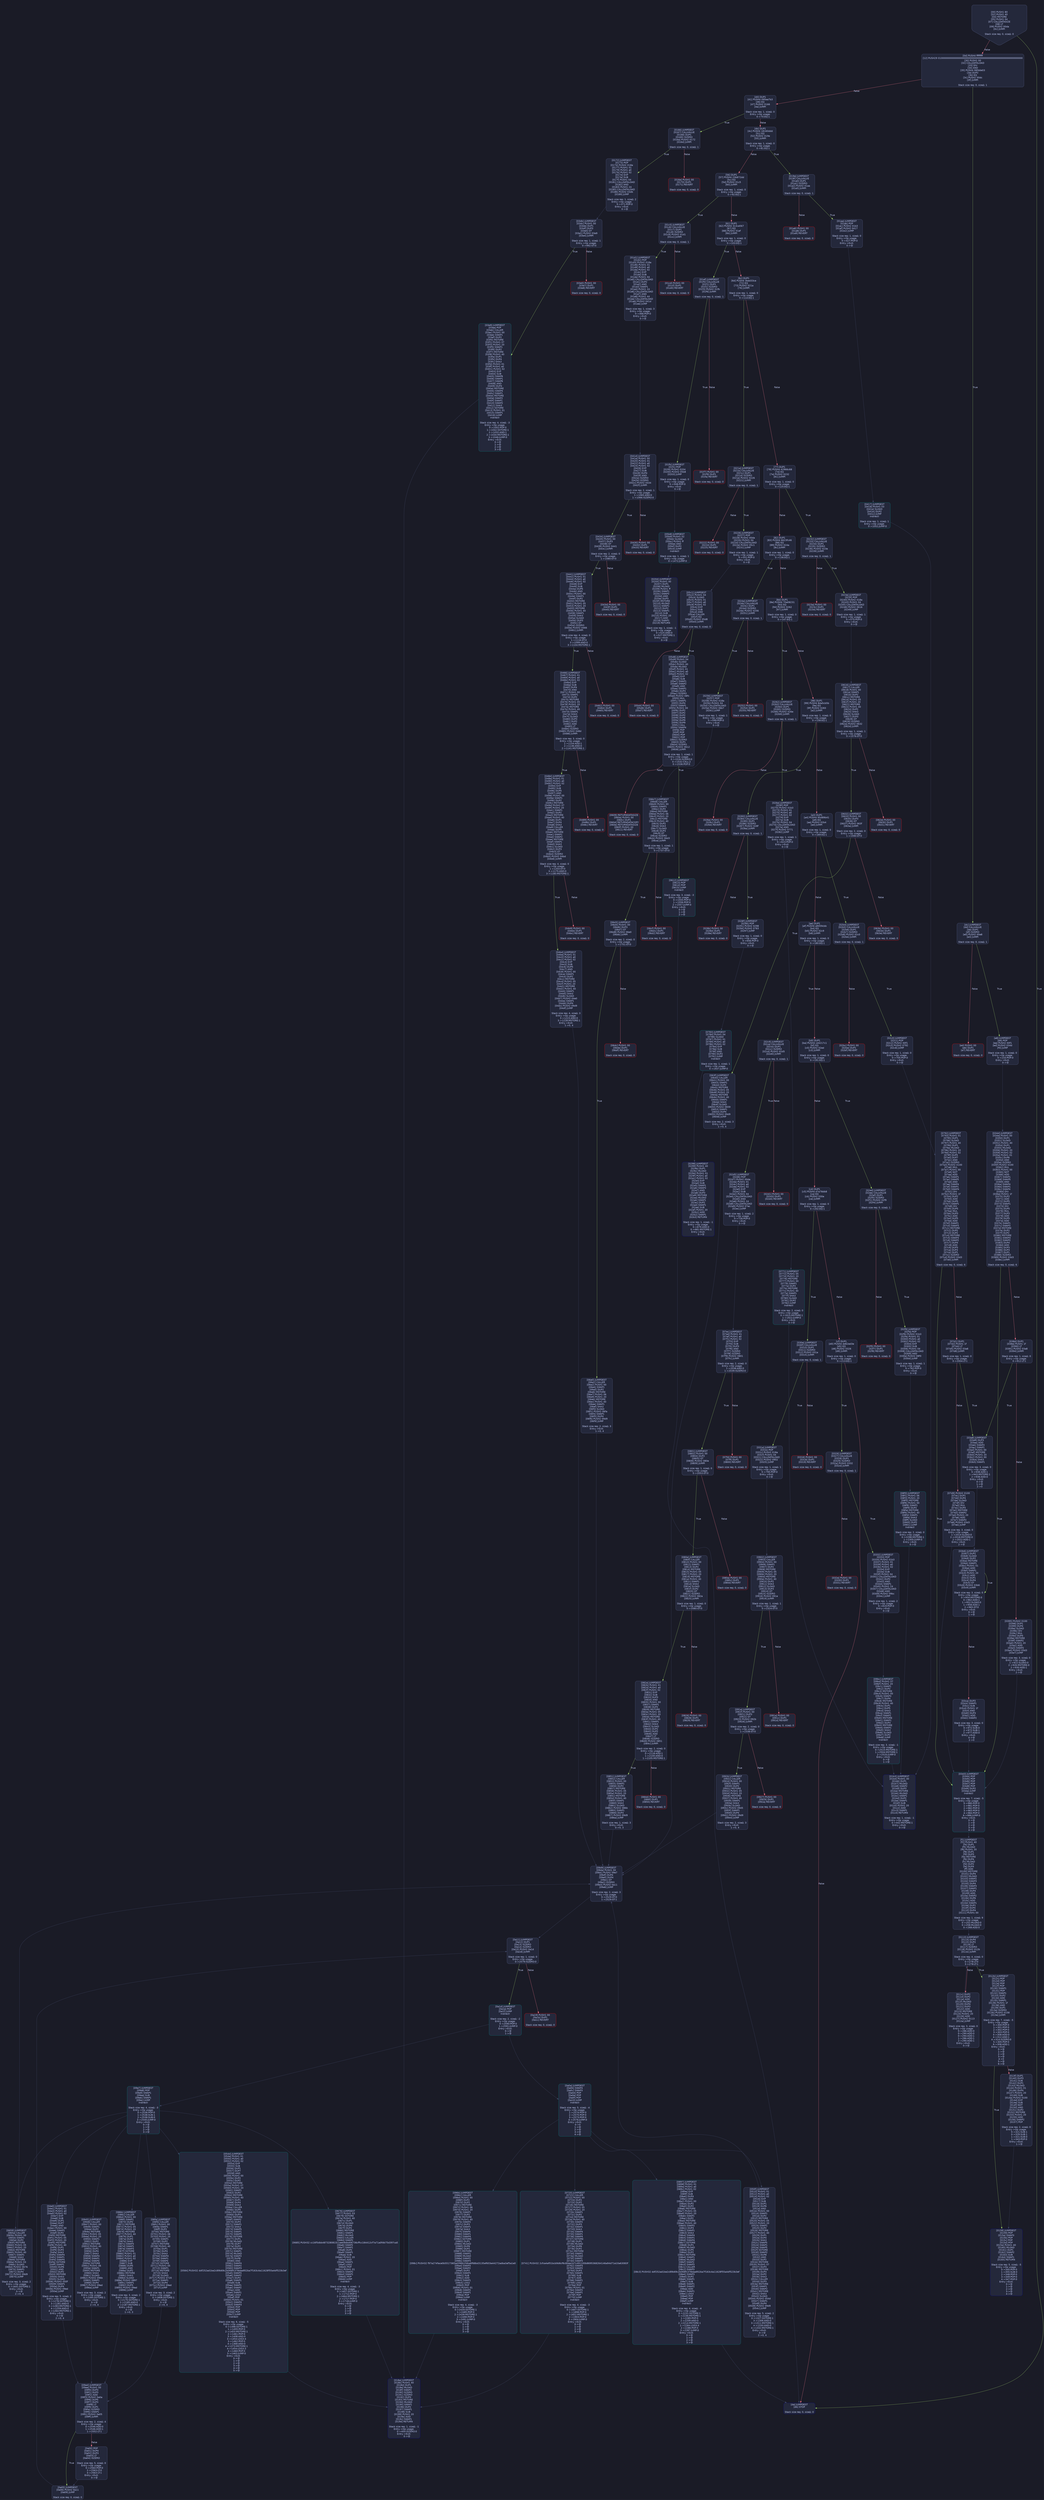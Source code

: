 digraph G {
    node [shape=box, style="filled, rounded", color="#565f89", fontcolor="#c0caf5", fontname="Helvetica", fillcolor="#24283b"];
    edge [color="#414868", fontcolor="#c0caf5", fontname="Helvetica"];
    bgcolor="#1a1b26";
    0 [ label = "[00] PUSH1 80
[02] PUSH1 40
[04] MSTORE
[05] PUSH1 04
[07] CALLDATASIZE
[08] LT
[09] PUSH2 00da
[0c] JUMPI

Stack size req: 0, sizeΔ: 0
" shape = invhouse]
    1 [ label = "[0d] PUSH4 ffffffff
[12] PUSH29 0100000000000000000000000000000000000000000000000000000000
[30] PUSH1 00
[32] CALLDATALOAD
[33] DIV
[34] AND
[35] PUSH4 06fdde03
[3a] DUP2
[3b] EQ
[3c] PUSH2 00dc
[3f] JUMPI

Stack size req: 0, sizeΔ: 1
"]
    2 [ label = "[40] DUP1
[41] PUSH4 095ea7b3
[46] EQ
[47] PUSH2 0166
[4a] JUMPI

Stack size req: 1, sizeΔ: 0
Entry->Op usage:
	0->70:EQ:1
"]
    3 [ label = "[4b] DUP1
[4c] PUSH4 18160ddd
[51] EQ
[52] PUSH2 019e
[55] JUMPI

Stack size req: 1, sizeΔ: 0
Entry->Op usage:
	0->81:EQ:1
"]
    4 [ label = "[56] DUP1
[57] PUSH4 23b872dd
[5c] EQ
[5d] PUSH2 01c5
[60] JUMPI

Stack size req: 1, sizeΔ: 0
Entry->Op usage:
	0->92:EQ:1
"]
    5 [ label = "[61] DUP1
[62] PUSH4 313ce567
[67] EQ
[68] PUSH2 01ef
[6b] JUMPI

Stack size req: 1, sizeΔ: 0
Entry->Op usage:
	0->103:EQ:1
"]
    6 [ label = "[6c] DUP1
[6d] PUSH4 3bed33ce
[72] EQ
[73] PUSH2 021a
[76] JUMPI

Stack size req: 1, sizeΔ: 0
Entry->Op usage:
	0->114:EQ:1
"]
    7 [ label = "[77] DUP1
[78] PUSH4 42966c68
[7d] EQ
[7e] PUSH2 0232
[81] JUMPI

Stack size req: 1, sizeΔ: 0
Entry->Op usage:
	0->125:EQ:1
"]
    8 [ label = "[82] DUP1
[83] PUSH4 6623fc46
[88] EQ
[89] PUSH2 024a
[8c] JUMPI

Stack size req: 1, sizeΔ: 0
Entry->Op usage:
	0->136:EQ:1
"]
    9 [ label = "[8d] DUP1
[8e] PUSH4 70a08231
[93] EQ
[94] PUSH2 0262
[97] JUMPI

Stack size req: 1, sizeΔ: 0
Entry->Op usage:
	0->147:EQ:1
"]
    10 [ label = "[98] DUP1
[99] PUSH4 8da5cb5b
[9e] EQ
[9f] PUSH2 0283
[a2] JUMPI

Stack size req: 1, sizeΔ: 0
Entry->Op usage:
	0->158:EQ:1
"]
    11 [ label = "[a3] DUP1
[a4] PUSH4 95d89b41
[a9] EQ
[aa] PUSH2 02b4
[ad] JUMPI

Stack size req: 1, sizeΔ: 0
Entry->Op usage:
	0->169:EQ:1
"]
    12 [ label = "[ae] DUP1
[af] PUSH4 a9059cbb
[b4] EQ
[b5] PUSH2 02c9
[b8] JUMPI

Stack size req: 1, sizeΔ: 0
Entry->Op usage:
	0->180:EQ:1
"]
    13 [ label = "[b9] DUP1
[ba] PUSH4 cd4217c1
[bf] EQ
[c0] PUSH2 02ed
[c3] JUMPI

Stack size req: 1, sizeΔ: 0
Entry->Op usage:
	0->191:EQ:1
"]
    14 [ label = "[c4] DUP1
[c5] PUSH4 d7a78db8
[ca] EQ
[cb] PUSH2 030e
[ce] JUMPI

Stack size req: 1, sizeΔ: 0
Entry->Op usage:
	0->202:EQ:1
"]
    15 [ label = "[cf] DUP1
[d0] PUSH4 dd62ed3e
[d5] EQ
[d6] PUSH2 0326
[d9] JUMPI

Stack size req: 1, sizeΔ: 0
Entry->Op usage:
	0->213:EQ:1
"]
    16 [ label = "[da] JUMPDEST
[db] STOP

Stack size req: 0, sizeΔ: 0
" color = "darkblue"]
    17 [ label = "[dc] JUMPDEST
[dd] CALLVALUE
[de] DUP1
[df] ISZERO
[e0] PUSH2 00e8
[e3] JUMPI

Stack size req: 0, sizeΔ: 1
"]
    18 [ label = "[e4] PUSH1 00
[e6] DUP1
[e7] REVERT

Stack size req: 0, sizeΔ: 0
" color = "red"]
    19 [ label = "[e8] JUMPDEST
[e9] POP
[ea] PUSH2 00f1
[ed] PUSH2 034d
[f0] JUMP

Stack size req: 1, sizeΔ: 0
Entry->Op usage:
	0->233:POP:0
Entry->Exit:
	0->😵
"]
    20 [ label = "[f1] JUMPDEST
[f2] PUSH1 40
[f4] DUP1
[f5] MLOAD
[f6] PUSH1 20
[f8] DUP1
[f9] DUP3
[fa] MSTORE
[fb] DUP4
[fc] MLOAD
[fd] DUP2
[fe] DUP4
[ff] ADD
[0100] MSTORE
[0101] DUP4
[0102] MLOAD
[0103] SWAP2
[0104] SWAP3
[0105] DUP4
[0106] SWAP3
[0107] SWAP1
[0108] DUP4
[0109] ADD
[010a] SWAP2
[010b] DUP6
[010c] ADD
[010d] SWAP1
[010e] DUP1
[010f] DUP4
[0110] DUP4
[0111] PUSH1 00

Stack size req: 1, sizeΔ: 9
Entry->Op usage:
	0->252:MLOAD:0
	0->258:MLOAD:0
	0->268:ADD:0
"]
    21 [ label = "[0113] JUMPDEST
[0114] DUP4
[0115] DUP2
[0116] LT
[0117] ISZERO
[0118] PUSH2 012b
[011b] JUMPI

Stack size req: 4, sizeΔ: 0
Entry->Op usage:
	0->278:LT:0
	3->278:LT:1
"]
    22 [ label = "[011c] DUP2
[011d] DUP2
[011e] ADD
[011f] MLOAD
[0120] DUP4
[0121] DUP3
[0122] ADD
[0123] MSTORE
[0124] PUSH1 20
[0126] ADD
[0127] PUSH2 0113
[012a] JUMP

Stack size req: 3, sizeΔ: 0
Entry->Op usage:
	0->286:ADD:0
	0->290:ADD:0
	0->294:ADD:1
	1->286:ADD:1
	2->290:ADD:1
Entry->Exit:
	0->😵
"]
    23 [ label = "[012b] JUMPDEST
[012c] POP
[012d] POP
[012e] POP
[012f] POP
[0130] SWAP1
[0131] POP
[0132] SWAP1
[0133] DUP2
[0134] ADD
[0135] SWAP1
[0136] PUSH1 1f
[0138] AND
[0139] DUP1
[013a] ISZERO
[013b] PUSH2 0158
[013e] JUMPI

Stack size req: 7, sizeΔ: -5
Entry->Op usage:
	0->300:POP:0
	1->301:POP:0
	2->302:POP:0
	3->303:POP:0
	4->308:ADD:0
	4->312:AND:1
	4->314:ISZERO:0
	5->305:POP:0
	6->308:ADD:1
Entry->Exit:
	0->😵
	1->😵
	2->😵
	3->😵
	4->0
	5->😵
	6->😵
"]
    24 [ label = "[013f] DUP1
[0140] DUP3
[0141] SUB
[0142] DUP1
[0143] MLOAD
[0144] PUSH1 01
[0146] DUP4
[0147] PUSH1 20
[0149] SUB
[014a] PUSH2 0100
[014d] EXP
[014e] SUB
[014f] NOT
[0150] AND
[0151] DUP2
[0152] MSTORE
[0153] PUSH1 20
[0155] ADD
[0156] SWAP2
[0157] POP

Stack size req: 2, sizeΔ: 0
Entry->Op usage:
	0->321:SUB:1
	0->329:SUB:1
	1->321:SUB:0
	1->343:POP:0
Entry->Exit:
	1->😵
"]
    25 [ label = "[0158] JUMPDEST
[0159] POP
[015a] SWAP3
[015b] POP
[015c] POP
[015d] POP
[015e] PUSH1 40
[0160] MLOAD
[0161] DUP1
[0162] SWAP2
[0163] SUB
[0164] SWAP1
[0165] RETURN

Stack size req: 5, sizeΔ: -5
Entry->Op usage:
	0->345:POP:0
	1->355:SUB:0
	2->348:POP:0
	3->349:POP:0
	4->347:POP:0
Entry->Exit:
	0->😵
	1->😵
	2->😵
	3->😵
	4->😵
" color = "darkblue"]
    26 [ label = "[0166] JUMPDEST
[0167] CALLVALUE
[0168] DUP1
[0169] ISZERO
[016a] PUSH2 0172
[016d] JUMPI

Stack size req: 0, sizeΔ: 1
"]
    27 [ label = "[016e] PUSH1 00
[0170] DUP1
[0171] REVERT

Stack size req: 0, sizeΔ: 0
" color = "red"]
    28 [ label = "[0172] JUMPDEST
[0173] POP
[0174] PUSH2 018a
[0177] PUSH1 01
[0179] PUSH1 a0
[017b] PUSH1 02
[017d] EXP
[017e] SUB
[017f] PUSH1 04
[0181] CALLDATALOAD
[0182] AND
[0183] PUSH1 24
[0185] CALLDATALOAD
[0186] PUSH2 03db
[0189] JUMP

Stack size req: 1, sizeΔ: 2
Entry->Op usage:
	0->371:POP:0
Entry->Exit:
	0->😵
"]
    29 [ label = "[018a] JUMPDEST
[018b] PUSH1 40
[018d] DUP1
[018e] MLOAD
[018f] SWAP2
[0190] ISZERO
[0191] ISZERO
[0192] DUP3
[0193] MSTORE
[0194] MLOAD
[0195] SWAP1
[0196] DUP2
[0197] SWAP1
[0198] SUB
[0199] PUSH1 20
[019b] ADD
[019c] SWAP1
[019d] RETURN

Stack size req: 1, sizeΔ: -1
Entry->Op usage:
	0->400:ISZERO:0
Entry->Exit:
	0->😵
" color = "darkblue"]
    30 [ label = "[019e] JUMPDEST
[019f] CALLVALUE
[01a0] DUP1
[01a1] ISZERO
[01a2] PUSH2 01aa
[01a5] JUMPI

Stack size req: 0, sizeΔ: 1
"]
    31 [ label = "[01a6] PUSH1 00
[01a8] DUP1
[01a9] REVERT

Stack size req: 0, sizeΔ: 0
" color = "red"]
    32 [ label = "[01aa] JUMPDEST
[01ab] POP
[01ac] PUSH2 01b3
[01af] PUSH2 0417
[01b2] JUMP

Stack size req: 1, sizeΔ: 0
Entry->Op usage:
	0->427:POP:0
Entry->Exit:
	0->😵
"]
    33 [ label = "[01b3] JUMPDEST
[01b4] PUSH1 40
[01b6] DUP1
[01b7] MLOAD
[01b8] SWAP2
[01b9] DUP3
[01ba] MSTORE
[01bb] MLOAD
[01bc] SWAP1
[01bd] DUP2
[01be] SWAP1
[01bf] SUB
[01c0] PUSH1 20
[01c2] ADD
[01c3] SWAP1
[01c4] RETURN

Stack size req: 1, sizeΔ: -1
Entry->Op usage:
	0->442:MSTORE:1
Entry->Exit:
	0->😵
" color = "darkblue"]
    34 [ label = "[01c5] JUMPDEST
[01c6] CALLVALUE
[01c7] DUP1
[01c8] ISZERO
[01c9] PUSH2 01d1
[01cc] JUMPI

Stack size req: 0, sizeΔ: 1
"]
    35 [ label = "[01cd] PUSH1 00
[01cf] DUP1
[01d0] REVERT

Stack size req: 0, sizeΔ: 0
" color = "red"]
    36 [ label = "[01d1] JUMPDEST
[01d2] POP
[01d3] PUSH2 018a
[01d6] PUSH1 01
[01d8] PUSH1 a0
[01da] PUSH1 02
[01dc] EXP
[01dd] SUB
[01de] PUSH1 04
[01e0] CALLDATALOAD
[01e1] DUP2
[01e2] AND
[01e3] SWAP1
[01e4] PUSH1 24
[01e6] CALLDATALOAD
[01e7] AND
[01e8] PUSH1 44
[01ea] CALLDATALOAD
[01eb] PUSH2 041d
[01ee] JUMP

Stack size req: 1, sizeΔ: 3
Entry->Op usage:
	0->466:POP:0
Entry->Exit:
	0->😵
"]
    37 [ label = "[01ef] JUMPDEST
[01f0] CALLVALUE
[01f1] DUP1
[01f2] ISZERO
[01f3] PUSH2 01fb
[01f6] JUMPI

Stack size req: 0, sizeΔ: 1
"]
    38 [ label = "[01f7] PUSH1 00
[01f9] DUP1
[01fa] REVERT

Stack size req: 0, sizeΔ: 0
" color = "red"]
    39 [ label = "[01fb] JUMPDEST
[01fc] POP
[01fd] PUSH2 0204
[0200] PUSH2 05b8
[0203] JUMP

Stack size req: 1, sizeΔ: 0
Entry->Op usage:
	0->508:POP:0
Entry->Exit:
	0->😵
"]
    40 [ label = "[0204] JUMPDEST
[0205] PUSH1 40
[0207] DUP1
[0208] MLOAD
[0209] PUSH1 ff
[020b] SWAP1
[020c] SWAP3
[020d] AND
[020e] DUP3
[020f] MSTORE
[0210] MLOAD
[0211] SWAP1
[0212] DUP2
[0213] SWAP1
[0214] SUB
[0215] PUSH1 20
[0217] ADD
[0218] SWAP1
[0219] RETURN

Stack size req: 1, sizeΔ: -1
Entry->Op usage:
	0->525:AND:0
	0->527:MSTORE:1
Entry->Exit:
	0->😵
" color = "darkblue"]
    41 [ label = "[021a] JUMPDEST
[021b] CALLVALUE
[021c] DUP1
[021d] ISZERO
[021e] PUSH2 0226
[0221] JUMPI

Stack size req: 0, sizeΔ: 1
"]
    42 [ label = "[0222] PUSH1 00
[0224] DUP1
[0225] REVERT

Stack size req: 0, sizeΔ: 0
" color = "red"]
    43 [ label = "[0226] JUMPDEST
[0227] POP
[0228] PUSH2 00da
[022b] PUSH1 04
[022d] CALLDATALOAD
[022e] PUSH2 05c1
[0231] JUMP

Stack size req: 1, sizeΔ: 1
Entry->Op usage:
	0->551:POP:0
Entry->Exit:
	0->😵
"]
    44 [ label = "[0232] JUMPDEST
[0233] CALLVALUE
[0234] DUP1
[0235] ISZERO
[0236] PUSH2 023e
[0239] JUMPI

Stack size req: 0, sizeΔ: 1
"]
    45 [ label = "[023a] PUSH1 00
[023c] DUP1
[023d] REVERT

Stack size req: 0, sizeΔ: 0
" color = "red"]
    46 [ label = "[023e] JUMPDEST
[023f] POP
[0240] PUSH2 018a
[0243] PUSH1 04
[0245] CALLDATALOAD
[0246] PUSH2 0616
[0249] JUMP

Stack size req: 1, sizeΔ: 1
Entry->Op usage:
	0->575:POP:0
Entry->Exit:
	0->😵
"]
    47 [ label = "[024a] JUMPDEST
[024b] CALLVALUE
[024c] DUP1
[024d] ISZERO
[024e] PUSH2 0256
[0251] JUMPI

Stack size req: 0, sizeΔ: 1
"]
    48 [ label = "[0252] PUSH1 00
[0254] DUP1
[0255] REVERT

Stack size req: 0, sizeΔ: 0
" color = "red"]
    49 [ label = "[0256] JUMPDEST
[0257] POP
[0258] PUSH2 018a
[025b] PUSH1 04
[025d] CALLDATALOAD
[025e] PUSH2 06b7
[0261] JUMP

Stack size req: 1, sizeΔ: 1
Entry->Op usage:
	0->599:POP:0
Entry->Exit:
	0->😵
"]
    50 [ label = "[0262] JUMPDEST
[0263] CALLVALUE
[0264] DUP1
[0265] ISZERO
[0266] PUSH2 026e
[0269] JUMPI

Stack size req: 0, sizeΔ: 1
"]
    51 [ label = "[026a] PUSH1 00
[026c] DUP1
[026d] REVERT

Stack size req: 0, sizeΔ: 0
" color = "red"]
    52 [ label = "[026e] JUMPDEST
[026f] POP
[0270] PUSH2 01b3
[0273] PUSH1 01
[0275] PUSH1 a0
[0277] PUSH1 02
[0279] EXP
[027a] SUB
[027b] PUSH1 04
[027d] CALLDATALOAD
[027e] AND
[027f] PUSH2 0771
[0282] JUMP

Stack size req: 1, sizeΔ: 1
Entry->Op usage:
	0->623:POP:0
Entry->Exit:
	0->😵
"]
    53 [ label = "[0283] JUMPDEST
[0284] CALLVALUE
[0285] DUP1
[0286] ISZERO
[0287] PUSH2 028f
[028a] JUMPI

Stack size req: 0, sizeΔ: 1
"]
    54 [ label = "[028b] PUSH1 00
[028d] DUP1
[028e] REVERT

Stack size req: 0, sizeΔ: 0
" color = "red"]
    55 [ label = "[028f] JUMPDEST
[0290] POP
[0291] PUSH2 0298
[0294] PUSH2 0783
[0297] JUMP

Stack size req: 1, sizeΔ: 0
Entry->Op usage:
	0->656:POP:0
Entry->Exit:
	0->😵
"]
    56 [ label = "[0298] JUMPDEST
[0299] PUSH1 40
[029b] DUP1
[029c] MLOAD
[029d] PUSH1 01
[029f] PUSH1 a0
[02a1] PUSH1 02
[02a3] EXP
[02a4] SUB
[02a5] SWAP1
[02a6] SWAP3
[02a7] AND
[02a8] DUP3
[02a9] MSTORE
[02aa] MLOAD
[02ab] SWAP1
[02ac] DUP2
[02ad] SWAP1
[02ae] SUB
[02af] PUSH1 20
[02b1] ADD
[02b2] SWAP1
[02b3] RETURN

Stack size req: 1, sizeΔ: -1
Entry->Op usage:
	0->679:AND:0
	0->681:MSTORE:1
Entry->Exit:
	0->😵
" color = "darkblue"]
    57 [ label = "[02b4] JUMPDEST
[02b5] CALLVALUE
[02b6] DUP1
[02b7] ISZERO
[02b8] PUSH2 02c0
[02bb] JUMPI

Stack size req: 0, sizeΔ: 1
"]
    58 [ label = "[02bc] PUSH1 00
[02be] DUP1
[02bf] REVERT

Stack size req: 0, sizeΔ: 0
" color = "red"]
    59 [ label = "[02c0] JUMPDEST
[02c1] POP
[02c2] PUSH2 00f1
[02c5] PUSH2 0792
[02c8] JUMP

Stack size req: 1, sizeΔ: 0
Entry->Op usage:
	0->705:POP:0
Entry->Exit:
	0->😵
"]
    60 [ label = "[02c9] JUMPDEST
[02ca] CALLVALUE
[02cb] DUP1
[02cc] ISZERO
[02cd] PUSH2 02d5
[02d0] JUMPI

Stack size req: 0, sizeΔ: 1
"]
    61 [ label = "[02d1] PUSH1 00
[02d3] DUP1
[02d4] REVERT

Stack size req: 0, sizeΔ: 0
" color = "red"]
    62 [ label = "[02d5] JUMPDEST
[02d6] POP
[02d7] PUSH2 00da
[02da] PUSH1 01
[02dc] PUSH1 a0
[02de] PUSH1 02
[02e0] EXP
[02e1] SUB
[02e2] PUSH1 04
[02e4] CALLDATALOAD
[02e5] AND
[02e6] PUSH1 24
[02e8] CALLDATALOAD
[02e9] PUSH2 07ec
[02ec] JUMP

Stack size req: 1, sizeΔ: 2
Entry->Op usage:
	0->726:POP:0
Entry->Exit:
	0->😵
"]
    63 [ label = "[02ed] JUMPDEST
[02ee] CALLVALUE
[02ef] DUP1
[02f0] ISZERO
[02f1] PUSH2 02f9
[02f4] JUMPI

Stack size req: 0, sizeΔ: 1
"]
    64 [ label = "[02f5] PUSH1 00
[02f7] DUP1
[02f8] REVERT

Stack size req: 0, sizeΔ: 0
" color = "red"]
    65 [ label = "[02f9] JUMPDEST
[02fa] POP
[02fb] PUSH2 01b3
[02fe] PUSH1 01
[0300] PUSH1 a0
[0302] PUSH1 02
[0304] EXP
[0305] SUB
[0306] PUSH1 04
[0308] CALLDATALOAD
[0309] AND
[030a] PUSH2 08f0
[030d] JUMP

Stack size req: 1, sizeΔ: 1
Entry->Op usage:
	0->762:POP:0
Entry->Exit:
	0->😵
"]
    66 [ label = "[030e] JUMPDEST
[030f] CALLVALUE
[0310] DUP1
[0311] ISZERO
[0312] PUSH2 031a
[0315] JUMPI

Stack size req: 0, sizeΔ: 1
"]
    67 [ label = "[0316] PUSH1 00
[0318] DUP1
[0319] REVERT

Stack size req: 0, sizeΔ: 0
" color = "red"]
    68 [ label = "[031a] JUMPDEST
[031b] POP
[031c] PUSH2 018a
[031f] PUSH1 04
[0321] CALLDATALOAD
[0322] PUSH2 0902
[0325] JUMP

Stack size req: 1, sizeΔ: 1
Entry->Op usage:
	0->795:POP:0
Entry->Exit:
	0->😵
"]
    69 [ label = "[0326] JUMPDEST
[0327] CALLVALUE
[0328] DUP1
[0329] ISZERO
[032a] PUSH2 0332
[032d] JUMPI

Stack size req: 0, sizeΔ: 1
"]
    70 [ label = "[032e] PUSH1 00
[0330] DUP1
[0331] REVERT

Stack size req: 0, sizeΔ: 0
" color = "red"]
    71 [ label = "[0332] JUMPDEST
[0333] POP
[0334] PUSH2 01b3
[0337] PUSH1 01
[0339] PUSH1 a0
[033b] PUSH1 02
[033d] EXP
[033e] SUB
[033f] PUSH1 04
[0341] CALLDATALOAD
[0342] DUP2
[0343] AND
[0344] SWAP1
[0345] PUSH1 24
[0347] CALLDATALOAD
[0348] AND
[0349] PUSH2 09bc
[034c] JUMP

Stack size req: 1, sizeΔ: 2
Entry->Op usage:
	0->819:POP:0
Entry->Exit:
	0->😵
"]
    72 [ label = "[034d] JUMPDEST
[034e] PUSH1 00
[0350] DUP1
[0351] SLOAD
[0352] PUSH1 40
[0354] DUP1
[0355] MLOAD
[0356] PUSH1 20
[0358] PUSH1 02
[035a] PUSH1 01
[035c] DUP6
[035d] AND
[035e] ISZERO
[035f] PUSH2 0100
[0362] MUL
[0363] PUSH1 00
[0365] NOT
[0366] ADD
[0367] SWAP1
[0368] SWAP5
[0369] AND
[036a] SWAP4
[036b] SWAP1
[036c] SWAP4
[036d] DIV
[036e] PUSH1 1f
[0370] DUP2
[0371] ADD
[0372] DUP5
[0373] SWAP1
[0374] DIV
[0375] DUP5
[0376] MUL
[0377] DUP3
[0378] ADD
[0379] DUP5
[037a] ADD
[037b] SWAP1
[037c] SWAP3
[037d] MSTORE
[037e] DUP2
[037f] DUP2
[0380] MSTORE
[0381] SWAP3
[0382] SWAP2
[0383] DUP4
[0384] ADD
[0385] DUP3
[0386] DUP3
[0387] DUP1
[0388] ISZERO
[0389] PUSH2 03d3
[038c] JUMPI

Stack size req: 0, sizeΔ: 6
"]
    73 [ label = "[038d] DUP1
[038e] PUSH1 1f
[0390] LT
[0391] PUSH2 03a8
[0394] JUMPI

Stack size req: 1, sizeΔ: 0
Entry->Op usage:
	0->912:LT:1
"]
    74 [ label = "[0395] PUSH2 0100
[0398] DUP1
[0399] DUP4
[039a] SLOAD
[039b] DIV
[039c] MUL
[039d] DUP4
[039e] MSTORE
[039f] SWAP2
[03a0] PUSH1 20
[03a2] ADD
[03a3] SWAP2
[03a4] PUSH2 03d3
[03a7] JUMP

Stack size req: 3, sizeΔ: 0
Entry->Op usage:
	1->922:SLOAD:0
	2->926:MSTORE:0
	2->930:ADD:1
Entry->Exit:
	2->😵
"]
    75 [ label = "[03a8] JUMPDEST
[03a9] DUP3
[03aa] ADD
[03ab] SWAP2
[03ac] SWAP1
[03ad] PUSH1 00
[03af] MSTORE
[03b0] PUSH1 20
[03b2] PUSH1 00
[03b4] SHA3
[03b5] SWAP1

Stack size req: 3, sizeΔ: 0
Entry->Op usage:
	0->938:ADD:1
	1->943:MSTORE:1
	2->938:ADD:0
Entry->Exit:
	0->😵
	1->😵
	2->0
"]
    76 [ label = "[03b6] JUMPDEST
[03b7] DUP2
[03b8] SLOAD
[03b9] DUP2
[03ba] MSTORE
[03bb] SWAP1
[03bc] PUSH1 01
[03be] ADD
[03bf] SWAP1
[03c0] PUSH1 20
[03c2] ADD
[03c3] DUP1
[03c4] DUP4
[03c5] GT
[03c6] PUSH2 03b6
[03c9] JUMPI

Stack size req: 3, sizeΔ: 0
Entry->Op usage:
	0->954:MSTORE:0
	0->962:ADD:1
	1->952:SLOAD:0
	1->958:ADD:1
	2->965:GT:0
Entry->Exit:
	0->😵
	1->😵
"]
    77 [ label = "[03ca] DUP3
[03cb] SWAP1
[03cc] SUB
[03cd] PUSH1 1f
[03cf] AND
[03d0] DUP3
[03d1] ADD
[03d2] SWAP2

Stack size req: 3, sizeΔ: 0
Entry->Op usage:
	0->972:SUB:0
	2->972:SUB:1
	2->977:ADD:0
Entry->Exit:
	0->😵
	2->0
"]
    78 [ label = "[03d3] JUMPDEST
[03d4] POP
[03d5] POP
[03d6] POP
[03d7] POP
[03d8] POP
[03d9] DUP2
[03da] JUMP
Indirect!

Stack size req: 7, sizeΔ: -5
Entry->Op usage:
	0->980:POP:0
	1->981:POP:0
	2->982:POP:0
	3->983:POP:0
	4->984:POP:0
	6->986:JUMP:0
Entry->Exit:
	0->😵
	1->😵
	2->😵
	3->😵
	4->😵
" color = "teal"]
    79 [ label = "[03db] JUMPDEST
[03dc] PUSH1 00
[03de] DUP1
[03df] DUP3
[03e0] GT
[03e1] PUSH2 03e9
[03e4] JUMPI

Stack size req: 1, sizeΔ: 1
Entry->Op usage:
	0->992:GT:0
"]
    80 [ label = "[03e5] PUSH1 00
[03e7] DUP1
[03e8] REVERT

Stack size req: 0, sizeΔ: 0
" color = "red"]
    81 [ label = "[03e9] JUMPDEST
[03ea] POP
[03eb] CALLER
[03ec] PUSH1 00
[03ee] SWAP1
[03ef] DUP2
[03f0] MSTORE
[03f1] PUSH1 07
[03f3] PUSH1 20
[03f5] SWAP1
[03f6] DUP2
[03f7] MSTORE
[03f8] PUSH1 40
[03fa] DUP1
[03fb] DUP4
[03fc] SHA3
[03fd] PUSH1 01
[03ff] PUSH1 a0
[0401] PUSH1 02
[0403] EXP
[0404] SUB
[0405] SWAP6
[0406] SWAP1
[0407] SWAP6
[0408] AND
[0409] DUP4
[040a] MSTORE
[040b] SWAP4
[040c] SWAP1
[040d] MSTORE
[040e] SWAP2
[040f] SWAP1
[0410] SWAP2
[0411] SHA3
[0412] SSTORE
[0413] PUSH1 01
[0415] SWAP1
[0416] JUMP
Indirect!

Stack size req: 4, sizeΔ: -3
Entry->Op usage:
	0->1002:POP:0
	1->1042:SSTORE:1
	2->1032:AND:1
	2->1034:MSTORE:1
	3->1046:JUMP:0
Entry->Exit:
	0->😵
	1->😵
	2->😵
	3->😵
" color = "teal"]
    82 [ label = "[0417] JUMPDEST
[0418] PUSH1 03
[041a] SLOAD
[041b] DUP2
[041c] JUMP
Indirect!

Stack size req: 1, sizeΔ: 1
Entry->Op usage:
	0->1052:JUMP:0
" color = "teal"]
    83 [ label = "[041d] JUMPDEST
[041e] PUSH1 00
[0420] PUSH1 01
[0422] PUSH1 a0
[0424] PUSH1 02
[0426] EXP
[0427] SUB
[0428] DUP4
[0429] AND
[042a] ISZERO
[042b] ISZERO
[042c] PUSH2 0434
[042f] JUMPI

Stack size req: 2, sizeΔ: 1
Entry->Op usage:
	1->1065:AND:0
	1->1066:ISZERO:0
"]
    84 [ label = "[0430] PUSH1 00
[0432] DUP1
[0433] REVERT

Stack size req: 0, sizeΔ: 0
" color = "red"]
    85 [ label = "[0434] JUMPDEST
[0435] PUSH1 00
[0437] DUP3
[0438] GT
[0439] PUSH2 0441
[043c] JUMPI

Stack size req: 2, sizeΔ: 0
Entry->Op usage:
	1->1080:GT:0
"]
    86 [ label = "[043d] PUSH1 00
[043f] DUP1
[0440] REVERT

Stack size req: 0, sizeΔ: 0
" color = "red"]
    87 [ label = "[0441] JUMPDEST
[0442] PUSH1 01
[0444] PUSH1 a0
[0446] PUSH1 02
[0448] EXP
[0449] SUB
[044a] DUP5
[044b] AND
[044c] PUSH1 00
[044e] SWAP1
[044f] DUP2
[0450] MSTORE
[0451] PUSH1 05
[0453] PUSH1 20
[0455] MSTORE
[0456] PUSH1 40
[0458] SWAP1
[0459] SHA3
[045a] SLOAD
[045b] DUP3
[045c] GT
[045d] ISZERO
[045e] PUSH2 0466
[0461] JUMPI

Stack size req: 4, sizeΔ: 0
Entry->Op usage:
	1->1116:GT:0
	3->1099:AND:0
	3->1104:MSTORE:1
"]
    88 [ label = "[0462] PUSH1 00
[0464] DUP1
[0465] REVERT

Stack size req: 0, sizeΔ: 0
" color = "red"]
    89 [ label = "[0466] JUMPDEST
[0467] PUSH1 01
[0469] PUSH1 a0
[046b] PUSH1 02
[046d] EXP
[046e] SUB
[046f] DUP4
[0470] AND
[0471] PUSH1 00
[0473] SWAP1
[0474] DUP2
[0475] MSTORE
[0476] PUSH1 05
[0478] PUSH1 20
[047a] MSTORE
[047b] PUSH1 40
[047d] SWAP1
[047e] SHA3
[047f] SLOAD
[0480] DUP3
[0481] DUP2
[0482] ADD
[0483] LT
[0484] ISZERO
[0485] PUSH2 048d
[0488] JUMPI

Stack size req: 3, sizeΔ: 0
Entry->Op usage:
	1->1154:ADD:1
	2->1136:AND:0
	2->1141:MSTORE:1
"]
    90 [ label = "[0489] PUSH1 00
[048b] DUP1
[048c] REVERT

Stack size req: 0, sizeΔ: 0
" color = "red"]
    91 [ label = "[048d] JUMPDEST
[048e] PUSH1 01
[0490] PUSH1 a0
[0492] PUSH1 02
[0494] EXP
[0495] SUB
[0496] DUP5
[0497] AND
[0498] PUSH1 00
[049a] SWAP1
[049b] DUP2
[049c] MSTORE
[049d] PUSH1 07
[049f] PUSH1 20
[04a1] SWAP1
[04a2] DUP2
[04a3] MSTORE
[04a4] PUSH1 40
[04a6] DUP1
[04a7] DUP4
[04a8] SHA3
[04a9] CALLER
[04aa] DUP5
[04ab] MSTORE
[04ac] SWAP1
[04ad] SWAP2
[04ae] MSTORE
[04af] SWAP1
[04b0] SHA3
[04b1] SLOAD
[04b2] DUP3
[04b3] GT
[04b4] ISZERO
[04b5] PUSH2 04bd
[04b8] JUMPI

Stack size req: 4, sizeΔ: 0
Entry->Op usage:
	1->1203:GT:0
	3->1175:AND:0
	3->1180:MSTORE:1
"]
    92 [ label = "[04b9] PUSH1 00
[04bb] DUP1
[04bc] REVERT

Stack size req: 0, sizeΔ: 0
" color = "red"]
    93 [ label = "[04bd] JUMPDEST
[04be] PUSH1 01
[04c0] PUSH1 a0
[04c2] PUSH1 02
[04c4] EXP
[04c5] SUB
[04c6] DUP5
[04c7] AND
[04c8] PUSH1 00
[04ca] SWAP1
[04cb] DUP2
[04cc] MSTORE
[04cd] PUSH1 05
[04cf] PUSH1 20
[04d1] MSTORE
[04d2] PUSH1 40
[04d4] SWAP1
[04d5] SHA3
[04d6] SLOAD
[04d7] PUSH2 04e0
[04da] SWAP1
[04db] DUP4
[04dc] PUSH2 09d9
[04df] JUMP

Stack size req: 4, sizeΔ: 3
Entry->Op usage:
	3->1223:AND:0
	3->1228:MSTORE:1
Entry->Exit:
	1->0, 4
"]
    94 [ label = "[04e0] JUMPDEST
[04e1] PUSH1 01
[04e3] PUSH1 a0
[04e5] PUSH1 02
[04e7] EXP
[04e8] SUB
[04e9] DUP1
[04ea] DUP7
[04eb] AND
[04ec] PUSH1 00
[04ee] SWAP1
[04ef] DUP2
[04f0] MSTORE
[04f1] PUSH1 05
[04f3] PUSH1 20
[04f5] MSTORE
[04f6] PUSH1 40
[04f8] DUP1
[04f9] DUP3
[04fa] SHA3
[04fb] SWAP4
[04fc] SWAP1
[04fd] SWAP4
[04fe] SSTORE
[04ff] SWAP1
[0500] DUP6
[0501] AND
[0502] DUP2
[0503] MSTORE
[0504] SHA3
[0505] SLOAD
[0506] PUSH2 050f
[0509] SWAP1
[050a] DUP4
[050b] PUSH2 09ed
[050e] JUMP

Stack size req: 5, sizeΔ: 2
Entry->Op usage:
	0->1278:SSTORE:1
	3->1281:AND:0
	3->1283:MSTORE:1
	4->1259:AND:0
	4->1264:MSTORE:1
Entry->Exit:
	0->😵
	2->0, 4
"]
    95 [ label = "[050f] JUMPDEST
[0510] PUSH1 01
[0512] PUSH1 a0
[0514] PUSH1 02
[0516] EXP
[0517] SUB
[0518] DUP1
[0519] DUP6
[051a] AND
[051b] PUSH1 00
[051d] SWAP1
[051e] DUP2
[051f] MSTORE
[0520] PUSH1 05
[0522] PUSH1 20
[0524] SWAP1
[0525] DUP2
[0526] MSTORE
[0527] PUSH1 40
[0529] DUP1
[052a] DUP4
[052b] SHA3
[052c] SWAP5
[052d] SWAP1
[052e] SWAP5
[052f] SSTORE
[0530] SWAP2
[0531] DUP8
[0532] AND
[0533] DUP2
[0534] MSTORE
[0535] PUSH1 07
[0537] DUP3
[0538] MSTORE
[0539] DUP3
[053a] DUP2
[053b] SHA3
[053c] CALLER
[053d] DUP3
[053e] MSTORE
[053f] SWAP1
[0540] SWAP2
[0541] MSTORE
[0542] SHA3
[0543] SLOAD
[0544] PUSH2 054d
[0547] SWAP1
[0548] DUP4
[0549] PUSH2 09d9
[054c] JUMP

Stack size req: 5, sizeΔ: 2
Entry->Op usage:
	0->1327:SSTORE:1
	3->1306:AND:0
	3->1311:MSTORE:1
	4->1330:AND:0
	4->1332:MSTORE:1
Entry->Exit:
	0->😵
	2->0, 4
"]
    96 [ label = "[054d] JUMPDEST
[054e] PUSH1 01
[0550] PUSH1 a0
[0552] PUSH1 02
[0554] EXP
[0555] SUB
[0556] DUP1
[0557] DUP7
[0558] AND
[0559] PUSH1 00
[055b] DUP2
[055c] DUP2
[055d] MSTORE
[055e] PUSH1 07
[0560] PUSH1 20
[0562] SWAP1
[0563] DUP2
[0564] MSTORE
[0565] PUSH1 40
[0567] DUP1
[0568] DUP4
[0569] SHA3
[056a] CALLER
[056b] DUP5
[056c] MSTORE
[056d] DUP3
[056e] MSTORE
[056f] SWAP2
[0570] DUP3
[0571] SWAP1
[0572] SHA3
[0573] SWAP5
[0574] SWAP1
[0575] SWAP5
[0576] SSTORE
[0577] DUP1
[0578] MLOAD
[0579] DUP7
[057a] DUP2
[057b] MSTORE
[057c] SWAP1
[057d] MLOAD
[057e] SWAP3
[057f] DUP8
[0580] AND
[0581] SWAP4
[0582] SWAP2
[0583] SWAP3
[0584] PUSH32 ddf252ad1be2c89b69c2b068fc378daa952ba7f163c4a11628f55a4df523b3ef
[05a5] SWAP3
[05a6] SWAP2
[05a7] DUP2
[05a8] SWAP1
[05a9] SUB
[05aa] SWAP1
[05ab] SWAP2
[05ac] ADD
[05ad] SWAP1
[05ae] LOG3
[05af] POP
[05b0] PUSH1 01
[05b2] SWAP4
[05b3] SWAP3
[05b4] POP
[05b5] POP
[05b6] POP
[05b7] JUMP
Indirect!

Stack size req: 6, sizeΔ: -5
Entry->Op usage:
	0->1398:SSTORE:1
	1->1455:POP:0
	2->1403:MSTORE:1
	2->1461:POP:0
	3->1408:AND:0
	3->1454:LOG3:4
	3->1462:POP:0
	4->1368:AND:0
	4->1373:MSTORE:1
	4->1454:LOG3:3
	4->1460:POP:0
	5->1463:JUMP:0
Entry->Exit:
	0->😵
	1->😵
	2->😵
	3->😵
	4->😵
	5->😵
" color = "teal"]
    97 [ label = "[05b8] JUMPDEST
[05b9] PUSH1 02
[05bb] SLOAD
[05bc] PUSH1 ff
[05be] AND
[05bf] DUP2
[05c0] JUMP
Indirect!

Stack size req: 1, sizeΔ: 1
Entry->Op usage:
	0->1472:JUMP:0
" color = "teal"]
    98 [ label = "[05c1] JUMPDEST
[05c2] PUSH1 04
[05c4] SLOAD
[05c5] PUSH1 01
[05c7] PUSH1 a0
[05c9] PUSH1 02
[05cb] EXP
[05cc] SUB
[05cd] AND
[05ce] CALLER
[05cf] EQ
[05d0] PUSH2 05d8
[05d3] JUMPI

Stack size req: 0, sizeΔ: 0
"]
    99 [ label = "[05d4] PUSH1 00
[05d6] DUP1
[05d7] REVERT

Stack size req: 0, sizeΔ: 0
" color = "red"]
    100 [ label = "[05d8] JUMPDEST
[05d9] PUSH1 04
[05db] SLOAD
[05dc] PUSH1 40
[05de] MLOAD
[05df] PUSH1 01
[05e1] PUSH1 a0
[05e3] PUSH1 02
[05e5] EXP
[05e6] SUB
[05e7] SWAP1
[05e8] SWAP2
[05e9] AND
[05ea] SWAP1
[05eb] DUP3
[05ec] ISZERO
[05ed] PUSH2 08fc
[05f0] MUL
[05f1] SWAP1
[05f2] DUP4
[05f3] SWAP1
[05f4] PUSH1 00
[05f6] DUP2
[05f7] DUP2
[05f8] DUP2
[05f9] DUP6
[05fa] DUP9
[05fb] DUP9
[05fc] CALL
[05fd] SWAP4
[05fe] POP
[05ff] POP
[0600] POP
[0601] POP
[0602] ISZERO
[0603] DUP1
[0604] ISZERO
[0605] PUSH2 0612
[0608] JUMPI

Stack size req: 1, sizeΔ: 1
Entry->Op usage:
	0->1516:ISZERO:0
	0->1532:CALL:2
	0->1536:POP:0
"]
    101 [ label = "[0609] RETURNDATASIZE
[060a] PUSH1 00
[060c] DUP1
[060d] RETURNDATACOPY
[060e] RETURNDATASIZE
[060f] PUSH1 00
[0611] REVERT

Stack size req: 0, sizeΔ: 0
" color = "red"]
    102 [ label = "[0612] JUMPDEST
[0613] POP
[0614] POP
[0615] JUMP
Indirect!

Stack size req: 3, sizeΔ: -3
Entry->Op usage:
	0->1555:POP:0
	1->1556:POP:0
	2->1557:JUMP:0
Entry->Exit:
	0->😵
	1->😵
	2->😵
" color = "teal"]
    103 [ label = "[0616] JUMPDEST
[0617] CALLER
[0618] PUSH1 00
[061a] SWAP1
[061b] DUP2
[061c] MSTORE
[061d] PUSH1 05
[061f] PUSH1 20
[0621] MSTORE
[0622] PUSH1 40
[0624] DUP2
[0625] SHA3
[0626] SLOAD
[0627] DUP3
[0628] GT
[0629] ISZERO
[062a] PUSH2 0632
[062d] JUMPI

Stack size req: 1, sizeΔ: 1
Entry->Op usage:
	0->1576:GT:0
"]
    104 [ label = "[062e] PUSH1 00
[0630] DUP1
[0631] REVERT

Stack size req: 0, sizeΔ: 0
" color = "red"]
    105 [ label = "[0632] JUMPDEST
[0633] PUSH1 00
[0635] DUP3
[0636] GT
[0637] PUSH2 063f
[063a] JUMPI

Stack size req: 2, sizeΔ: 0
Entry->Op usage:
	1->1590:GT:0
"]
    106 [ label = "[063b] PUSH1 00
[063d] DUP1
[063e] REVERT

Stack size req: 0, sizeΔ: 0
" color = "red"]
    107 [ label = "[063f] JUMPDEST
[0640] CALLER
[0641] PUSH1 00
[0643] SWAP1
[0644] DUP2
[0645] MSTORE
[0646] PUSH1 05
[0648] PUSH1 20
[064a] MSTORE
[064b] PUSH1 40
[064d] SWAP1
[064e] SHA3
[064f] SLOAD
[0650] PUSH2 0659
[0653] SWAP1
[0654] DUP4
[0655] PUSH2 09d9
[0658] JUMP

Stack size req: 2, sizeΔ: 3
Entry->Exit:
	1->0, 4
"]
    108 [ label = "[0659] JUMPDEST
[065a] CALLER
[065b] PUSH1 00
[065d] SWAP1
[065e] DUP2
[065f] MSTORE
[0660] PUSH1 05
[0662] PUSH1 20
[0664] MSTORE
[0665] PUSH1 40
[0667] SWAP1
[0668] SHA3
[0669] SSTORE
[066a] PUSH1 03
[066c] SLOAD
[066d] PUSH2 0676
[0670] SWAP1
[0671] DUP4
[0672] PUSH2 09d9
[0675] JUMP

Stack size req: 3, sizeΔ: 2
Entry->Op usage:
	0->1641:SSTORE:1
Entry->Exit:
	0->😵
	2->0, 4
"]
    109 [ label = "[0676] JUMPDEST
[0677] PUSH1 03
[0679] SSTORE
[067a] PUSH1 40
[067c] DUP1
[067d] MLOAD
[067e] DUP4
[067f] DUP2
[0680] MSTORE
[0681] SWAP1
[0682] MLOAD
[0683] CALLER
[0684] SWAP2
[0685] PUSH32 cc16f5dbb4873280815c1ee09dbd06736cffcc184412cf7a71a0fdb75d397ca5
[06a6] SWAP2
[06a7] SWAP1
[06a8] DUP2
[06a9] SWAP1
[06aa] SUB
[06ab] PUSH1 20
[06ad] ADD
[06ae] SWAP1
[06af] LOG2
[06b0] POP
[06b1] PUSH1 01
[06b3] SWAP2
[06b4] SWAP1
[06b5] POP
[06b6] JUMP
Indirect!

Stack size req: 4, sizeΔ: -3
Entry->Op usage:
	0->1657:SSTORE:1
	1->1712:POP:0
	2->1664:MSTORE:1
	2->1717:POP:0
	3->1718:JUMP:0
Entry->Exit:
	0->😵
	1->😵
	2->😵
	3->😵
" color = "teal"]
    110 [ label = "[06b7] JUMPDEST
[06b8] CALLER
[06b9] PUSH1 00
[06bb] SWAP1
[06bc] DUP2
[06bd] MSTORE
[06be] PUSH1 06
[06c0] PUSH1 20
[06c2] MSTORE
[06c3] PUSH1 40
[06c5] DUP2
[06c6] SHA3
[06c7] SLOAD
[06c8] DUP3
[06c9] GT
[06ca] ISZERO
[06cb] PUSH2 06d3
[06ce] JUMPI

Stack size req: 1, sizeΔ: 1
Entry->Op usage:
	0->1737:GT:0
"]
    111 [ label = "[06cf] PUSH1 00
[06d1] DUP1
[06d2] REVERT

Stack size req: 0, sizeΔ: 0
" color = "red"]
    112 [ label = "[06d3] JUMPDEST
[06d4] PUSH1 00
[06d6] DUP3
[06d7] GT
[06d8] PUSH2 06e0
[06db] JUMPI

Stack size req: 2, sizeΔ: 0
Entry->Op usage:
	1->1751:GT:0
"]
    113 [ label = "[06dc] PUSH1 00
[06de] DUP1
[06df] REVERT

Stack size req: 0, sizeΔ: 0
" color = "red"]
    114 [ label = "[06e0] JUMPDEST
[06e1] CALLER
[06e2] PUSH1 00
[06e4] SWAP1
[06e5] DUP2
[06e6] MSTORE
[06e7] PUSH1 06
[06e9] PUSH1 20
[06eb] MSTORE
[06ec] PUSH1 40
[06ee] SWAP1
[06ef] SHA3
[06f0] SLOAD
[06f1] PUSH2 06fa
[06f4] SWAP1
[06f5] DUP4
[06f6] PUSH2 09d9
[06f9] JUMP

Stack size req: 2, sizeΔ: 3
Entry->Exit:
	1->0, 4
"]
    115 [ label = "[06fa] JUMPDEST
[06fb] CALLER
[06fc] PUSH1 00
[06fe] SWAP1
[06ff] DUP2
[0700] MSTORE
[0701] PUSH1 06
[0703] PUSH1 20
[0705] SWAP1
[0706] DUP2
[0707] MSTORE
[0708] PUSH1 40
[070a] DUP1
[070b] DUP4
[070c] SHA3
[070d] SWAP4
[070e] SWAP1
[070f] SWAP4
[0710] SSTORE
[0711] PUSH1 05
[0713] SWAP1
[0714] MSTORE
[0715] SHA3
[0716] SLOAD
[0717] PUSH2 0720
[071a] SWAP1
[071b] DUP4
[071c] PUSH2 09ed
[071f] JUMP

Stack size req: 3, sizeΔ: 2
Entry->Op usage:
	0->1808:SSTORE:1
Entry->Exit:
	0->😵
	2->0, 4
"]
    116 [ label = "[0720] JUMPDEST
[0721] CALLER
[0722] PUSH1 00
[0724] DUP2
[0725] DUP2
[0726] MSTORE
[0727] PUSH1 05
[0729] PUSH1 20
[072b] SWAP1
[072c] DUP2
[072d] MSTORE
[072e] PUSH1 40
[0730] SWAP2
[0731] DUP3
[0732] SWAP1
[0733] SHA3
[0734] SWAP4
[0735] SWAP1
[0736] SWAP4
[0737] SSTORE
[0738] DUP1
[0739] MLOAD
[073a] DUP6
[073b] DUP2
[073c] MSTORE
[073d] SWAP1
[073e] MLOAD
[073f] SWAP2
[0740] SWAP3
[0741] PUSH32 2cfce4af01bcb9d6cf6c84ee1b7c491100b8695368264146a94d71e10a63083f
[0762] SWAP3
[0763] SWAP2
[0764] DUP3
[0765] SWAP1
[0766] SUB
[0767] ADD
[0768] SWAP1
[0769] LOG2
[076a] POP
[076b] PUSH1 01
[076d] SWAP2
[076e] SWAP1
[076f] POP
[0770] JUMP
Indirect!

Stack size req: 4, sizeΔ: -3
Entry->Op usage:
	0->1847:SSTORE:1
	1->1898:POP:0
	2->1852:MSTORE:1
	2->1903:POP:0
	3->1904:JUMP:0
Entry->Exit:
	0->😵
	1->😵
	2->😵
	3->😵
" color = "teal"]
    117 [ label = "[0771] JUMPDEST
[0772] PUSH1 05
[0774] PUSH1 20
[0776] MSTORE
[0777] PUSH1 00
[0779] SWAP1
[077a] DUP2
[077b] MSTORE
[077c] PUSH1 40
[077e] SWAP1
[077f] SHA3
[0780] SLOAD
[0781] DUP2
[0782] JUMP
Indirect!

Stack size req: 2, sizeΔ: 0
Entry->Op usage:
	0->1915:MSTORE:1
	1->1922:JUMP:0
Entry->Exit:
	0->😵
" color = "teal"]
    118 [ label = "[0783] JUMPDEST
[0784] PUSH1 04
[0786] SLOAD
[0787] PUSH1 01
[0789] PUSH1 a0
[078b] PUSH1 02
[078d] EXP
[078e] SUB
[078f] AND
[0790] DUP2
[0791] JUMP
Indirect!

Stack size req: 1, sizeΔ: 1
Entry->Op usage:
	0->1937:JUMP:0
" color = "teal"]
    119 [ label = "[0792] JUMPDEST
[0793] PUSH1 01
[0795] DUP1
[0796] SLOAD
[0797] PUSH1 40
[0799] DUP1
[079a] MLOAD
[079b] PUSH1 20
[079d] PUSH1 02
[079f] DUP5
[07a0] DUP7
[07a1] AND
[07a2] ISZERO
[07a3] PUSH2 0100
[07a6] MUL
[07a7] PUSH1 00
[07a9] NOT
[07aa] ADD
[07ab] SWAP1
[07ac] SWAP5
[07ad] AND
[07ae] SWAP4
[07af] SWAP1
[07b0] SWAP4
[07b1] DIV
[07b2] PUSH1 1f
[07b4] DUP2
[07b5] ADD
[07b6] DUP5
[07b7] SWAP1
[07b8] DIV
[07b9] DUP5
[07ba] MUL
[07bb] DUP3
[07bc] ADD
[07bd] DUP5
[07be] ADD
[07bf] SWAP1
[07c0] SWAP3
[07c1] MSTORE
[07c2] DUP2
[07c3] DUP2
[07c4] MSTORE
[07c5] SWAP3
[07c6] SWAP2
[07c7] DUP4
[07c8] ADD
[07c9] DUP3
[07ca] DUP3
[07cb] DUP1
[07cc] ISZERO
[07cd] PUSH2 03d3
[07d0] JUMPI

Stack size req: 0, sizeΔ: 6
"]
    120 [ label = "[07d1] DUP1
[07d2] PUSH1 1f
[07d4] LT
[07d5] PUSH2 03a8
[07d8] JUMPI

Stack size req: 1, sizeΔ: 0
Entry->Op usage:
	0->2004:LT:1
"]
    121 [ label = "[07d9] PUSH2 0100
[07dc] DUP1
[07dd] DUP4
[07de] SLOAD
[07df] DIV
[07e0] MUL
[07e1] DUP4
[07e2] MSTORE
[07e3] SWAP2
[07e4] PUSH1 20
[07e6] ADD
[07e7] SWAP2
[07e8] PUSH2 03d3
[07eb] JUMP

Stack size req: 3, sizeΔ: 0
Entry->Op usage:
	1->2014:SLOAD:0
	2->2018:MSTORE:0
	2->2022:ADD:1
Entry->Exit:
	2->😵
"]
    122 [ label = "[07ec] JUMPDEST
[07ed] PUSH1 01
[07ef] PUSH1 a0
[07f1] PUSH1 02
[07f3] EXP
[07f4] SUB
[07f5] DUP3
[07f6] AND
[07f7] ISZERO
[07f8] ISZERO
[07f9] PUSH2 0801
[07fc] JUMPI

Stack size req: 2, sizeΔ: 0
Entry->Op usage:
	1->2038:AND:0
	1->2039:ISZERO:0
"]
    123 [ label = "[07fd] PUSH1 00
[07ff] DUP1
[0800] REVERT

Stack size req: 0, sizeΔ: 0
" color = "red"]
    124 [ label = "[0801] JUMPDEST
[0802] PUSH1 00
[0804] DUP2
[0805] GT
[0806] PUSH2 080e
[0809] JUMPI

Stack size req: 1, sizeΔ: 0
Entry->Op usage:
	0->2053:GT:0
"]
    125 [ label = "[080a] PUSH1 00
[080c] DUP1
[080d] REVERT

Stack size req: 0, sizeΔ: 0
" color = "red"]
    126 [ label = "[080e] JUMPDEST
[080f] CALLER
[0810] PUSH1 00
[0812] SWAP1
[0813] DUP2
[0814] MSTORE
[0815] PUSH1 05
[0817] PUSH1 20
[0819] MSTORE
[081a] PUSH1 40
[081c] SWAP1
[081d] SHA3
[081e] SLOAD
[081f] DUP2
[0820] GT
[0821] ISZERO
[0822] PUSH2 082a
[0825] JUMPI

Stack size req: 1, sizeΔ: 0
Entry->Op usage:
	0->2080:GT:0
"]
    127 [ label = "[0826] PUSH1 00
[0828] DUP1
[0829] REVERT

Stack size req: 0, sizeΔ: 0
" color = "red"]
    128 [ label = "[082a] JUMPDEST
[082b] PUSH1 01
[082d] PUSH1 a0
[082f] PUSH1 02
[0831] EXP
[0832] SUB
[0833] DUP3
[0834] AND
[0835] PUSH1 00
[0837] SWAP1
[0838] DUP2
[0839] MSTORE
[083a] PUSH1 05
[083c] PUSH1 20
[083e] MSTORE
[083f] PUSH1 40
[0841] SWAP1
[0842] SHA3
[0843] SLOAD
[0844] DUP2
[0845] DUP2
[0846] ADD
[0847] LT
[0848] ISZERO
[0849] PUSH2 0851
[084c] JUMPI

Stack size req: 2, sizeΔ: 0
Entry->Op usage:
	0->2118:ADD:1
	1->2100:AND:0
	1->2105:MSTORE:1
"]
    129 [ label = "[084d] PUSH1 00
[084f] DUP1
[0850] REVERT

Stack size req: 0, sizeΔ: 0
" color = "red"]
    130 [ label = "[0851] JUMPDEST
[0852] CALLER
[0853] PUSH1 00
[0855] SWAP1
[0856] DUP2
[0857] MSTORE
[0858] PUSH1 05
[085a] PUSH1 20
[085c] MSTORE
[085d] PUSH1 40
[085f] SWAP1
[0860] SHA3
[0861] SLOAD
[0862] PUSH2 086b
[0865] SWAP1
[0866] DUP3
[0867] PUSH2 09d9
[086a] JUMP

Stack size req: 1, sizeΔ: 3
Entry->Exit:
	0->0, 3
"]
    131 [ label = "[086b] JUMPDEST
[086c] CALLER
[086d] PUSH1 00
[086f] SWAP1
[0870] DUP2
[0871] MSTORE
[0872] PUSH1 05
[0874] PUSH1 20
[0876] MSTORE
[0877] PUSH1 40
[0879] DUP1
[087a] DUP3
[087b] SHA3
[087c] SWAP3
[087d] SWAP1
[087e] SWAP3
[087f] SSTORE
[0880] PUSH1 01
[0882] PUSH1 a0
[0884] PUSH1 02
[0886] EXP
[0887] SUB
[0888] DUP5
[0889] AND
[088a] DUP2
[088b] MSTORE
[088c] SHA3
[088d] SLOAD
[088e] PUSH2 0897
[0891] SWAP1
[0892] DUP3
[0893] PUSH2 09ed
[0896] JUMP

Stack size req: 3, sizeΔ: 2
Entry->Op usage:
	0->2175:SSTORE:1
	2->2185:AND:0
	2->2187:MSTORE:1
Entry->Exit:
	0->😵
	1->0, 3
"]
    132 [ label = "[0897] JUMPDEST
[0898] PUSH1 01
[089a] PUSH1 a0
[089c] PUSH1 02
[089e] EXP
[089f] SUB
[08a0] DUP4
[08a1] AND
[08a2] PUSH1 00
[08a4] DUP2
[08a5] DUP2
[08a6] MSTORE
[08a7] PUSH1 05
[08a9] PUSH1 20
[08ab] SWAP1
[08ac] DUP2
[08ad] MSTORE
[08ae] PUSH1 40
[08b0] SWAP2
[08b1] DUP3
[08b2] SWAP1
[08b3] SHA3
[08b4] SWAP4
[08b5] SWAP1
[08b6] SWAP4
[08b7] SSTORE
[08b8] DUP1
[08b9] MLOAD
[08ba] DUP5
[08bb] DUP2
[08bc] MSTORE
[08bd] SWAP1
[08be] MLOAD
[08bf] SWAP2
[08c0] SWAP3
[08c1] CALLER
[08c2] SWAP3
[08c3] PUSH32 ddf252ad1be2c89b69c2b068fc378daa952ba7f163c4a11628f55a4df523b3ef
[08e4] SWAP3
[08e5] DUP2
[08e6] SWAP1
[08e7] SUB
[08e8] SWAP1
[08e9] SWAP2
[08ea] ADD
[08eb] SWAP1
[08ec] LOG3
[08ed] POP
[08ee] POP
[08ef] JUMP
Indirect!

Stack size req: 4, sizeΔ: -4
Entry->Op usage:
	0->2231:SSTORE:1
	1->2236:MSTORE:1
	1->2285:POP:0
	2->2209:AND:0
	2->2214:MSTORE:1
	2->2284:LOG3:4
	2->2286:POP:0
	3->2287:JUMP:0
Entry->Exit:
	0->😵
	1->😵
	2->😵
	3->😵
" color = "teal"]
    133 [ label = "[08f0] JUMPDEST
[08f1] PUSH1 06
[08f3] PUSH1 20
[08f5] MSTORE
[08f6] PUSH1 00
[08f8] SWAP1
[08f9] DUP2
[08fa] MSTORE
[08fb] PUSH1 40
[08fd] SWAP1
[08fe] SHA3
[08ff] SLOAD
[0900] DUP2
[0901] JUMP
Indirect!

Stack size req: 2, sizeΔ: 0
Entry->Op usage:
	0->2298:MSTORE:1
	1->2305:JUMP:0
Entry->Exit:
	0->😵
" color = "teal"]
    134 [ label = "[0902] JUMPDEST
[0903] CALLER
[0904] PUSH1 00
[0906] SWAP1
[0907] DUP2
[0908] MSTORE
[0909] PUSH1 05
[090b] PUSH1 20
[090d] MSTORE
[090e] PUSH1 40
[0910] DUP2
[0911] SHA3
[0912] SLOAD
[0913] DUP3
[0914] GT
[0915] ISZERO
[0916] PUSH2 091e
[0919] JUMPI

Stack size req: 1, sizeΔ: 1
Entry->Op usage:
	0->2324:GT:0
"]
    135 [ label = "[091a] PUSH1 00
[091c] DUP1
[091d] REVERT

Stack size req: 0, sizeΔ: 0
" color = "red"]
    136 [ label = "[091e] JUMPDEST
[091f] PUSH1 00
[0921] DUP3
[0922] GT
[0923] PUSH2 092b
[0926] JUMPI

Stack size req: 2, sizeΔ: 0
Entry->Op usage:
	1->2338:GT:0
"]
    137 [ label = "[0927] PUSH1 00
[0929] DUP1
[092a] REVERT

Stack size req: 0, sizeΔ: 0
" color = "red"]
    138 [ label = "[092b] JUMPDEST
[092c] CALLER
[092d] PUSH1 00
[092f] SWAP1
[0930] DUP2
[0931] MSTORE
[0932] PUSH1 05
[0934] PUSH1 20
[0936] MSTORE
[0937] PUSH1 40
[0939] SWAP1
[093a] SHA3
[093b] SLOAD
[093c] PUSH2 0945
[093f] SWAP1
[0940] DUP4
[0941] PUSH2 09d9
[0944] JUMP

Stack size req: 2, sizeΔ: 3
Entry->Exit:
	1->0, 4
"]
    139 [ label = "[0945] JUMPDEST
[0946] CALLER
[0947] PUSH1 00
[0949] SWAP1
[094a] DUP2
[094b] MSTORE
[094c] PUSH1 05
[094e] PUSH1 20
[0950] SWAP1
[0951] DUP2
[0952] MSTORE
[0953] PUSH1 40
[0955] DUP1
[0956] DUP4
[0957] SHA3
[0958] SWAP4
[0959] SWAP1
[095a] SWAP4
[095b] SSTORE
[095c] PUSH1 06
[095e] SWAP1
[095f] MSTORE
[0960] SHA3
[0961] SLOAD
[0962] PUSH2 096b
[0965] SWAP1
[0966] DUP4
[0967] PUSH2 09ed
[096a] JUMP

Stack size req: 3, sizeΔ: 2
Entry->Op usage:
	0->2395:SSTORE:1
Entry->Exit:
	0->😵
	2->0, 4
"]
    140 [ label = "[096b] JUMPDEST
[096c] CALLER
[096d] PUSH1 00
[096f] DUP2
[0970] DUP2
[0971] MSTORE
[0972] PUSH1 06
[0974] PUSH1 20
[0976] SWAP1
[0977] DUP2
[0978] MSTORE
[0979] PUSH1 40
[097b] SWAP2
[097c] DUP3
[097d] SWAP1
[097e] SHA3
[097f] SWAP4
[0980] SWAP1
[0981] SWAP4
[0982] SSTORE
[0983] DUP1
[0984] MLOAD
[0985] DUP6
[0986] DUP2
[0987] MSTORE
[0988] SWAP1
[0989] MLOAD
[098a] SWAP2
[098b] SWAP3
[098c] PUSH32 f97a274face0b5517365ad396b1fdba6f68bd3135ef603e44272adba3af5a1e0
[09ad] SWAP3
[09ae] SWAP2
[09af] DUP3
[09b0] SWAP1
[09b1] SUB
[09b2] ADD
[09b3] SWAP1
[09b4] LOG2
[09b5] POP
[09b6] PUSH1 01
[09b8] SWAP2
[09b9] SWAP1
[09ba] POP
[09bb] JUMP
Indirect!

Stack size req: 4, sizeΔ: -3
Entry->Op usage:
	0->2434:SSTORE:1
	1->2485:POP:0
	2->2439:MSTORE:1
	2->2490:POP:0
	3->2491:JUMP:0
Entry->Exit:
	0->😵
	1->😵
	2->😵
	3->😵
" color = "teal"]
    141 [ label = "[09bc] JUMPDEST
[09bd] PUSH1 07
[09bf] PUSH1 20
[09c1] SWAP1
[09c2] DUP2
[09c3] MSTORE
[09c4] PUSH1 00
[09c6] SWAP3
[09c7] DUP4
[09c8] MSTORE
[09c9] PUSH1 40
[09cb] DUP1
[09cc] DUP5
[09cd] SHA3
[09ce] SWAP1
[09cf] SWAP2
[09d0] MSTORE
[09d1] SWAP1
[09d2] DUP3
[09d3] MSTORE
[09d4] SWAP1
[09d5] SHA3
[09d6] SLOAD
[09d7] DUP2
[09d8] JUMP
Indirect!

Stack size req: 3, sizeΔ: -1
Entry->Op usage:
	0->2515:MSTORE:1
	1->2504:MSTORE:1
	2->2520:JUMP:0
Entry->Exit:
	0->😵
	1->😵
" color = "teal"]
    142 [ label = "[09d9] JUMPDEST
[09da] PUSH1 00
[09dc] PUSH2 09e7
[09df] DUP4
[09e0] DUP4
[09e1] GT
[09e2] ISZERO
[09e3] PUSH2 0a11
[09e6] JUMP

Stack size req: 2, sizeΔ: 3
Entry->Op usage:
	0->2529:GT:0
	1->2529:GT:1
"]
    143 [ label = "[09e7] JUMPDEST
[09e8] POP
[09e9] SWAP1
[09ea] SUB
[09eb] SWAP1
[09ec] JUMP
Indirect!

Stack size req: 4, sizeΔ: -3
Entry->Op usage:
	0->2536:POP:0
	1->2538:SUB:1
	2->2538:SUB:0
	3->2540:JUMP:0
Entry->Exit:
	0->😵
	1->😵
	2->😵
	3->😵
" color = "teal"]
    144 [ label = "[09ed] JUMPDEST
[09ee] PUSH1 00
[09f0] DUP3
[09f1] DUP3
[09f2] ADD
[09f3] PUSH2 0a0a
[09f6] DUP5
[09f7] DUP3
[09f8] LT
[09f9] DUP1
[09fa] ISZERO
[09fb] SWAP1
[09fc] PUSH2 0a05
[09ff] JUMPI

Stack size req: 2, sizeΔ: 4
Entry->Op usage:
	0->2546:ADD:0
	1->2546:ADD:1
	1->2552:LT:1
"]
    145 [ label = "[0a00] POP
[0a01] DUP4
[0a02] DUP3
[0a03] LT
[0a04] ISZERO

Stack size req: 5, sizeΔ: 0
Entry->Op usage:
	0->2560:POP:0
	2->2563:LT:0
	4->2563:LT:1
Entry->Exit:
	0->😵
"]
    146 [ label = "[0a05] JUMPDEST
[0a06] PUSH2 0a11
[0a09] JUMP

Stack size req: 0, sizeΔ: 0
"]
    147 [ label = "[0a0a] JUMPDEST
[0a0b] SWAP4
[0a0c] SWAP3
[0a0d] POP
[0a0e] POP
[0a0f] POP
[0a10] JUMP
Indirect!

Stack size req: 5, sizeΔ: -4
Entry->Op usage:
	1->2574:POP:0
	2->2575:POP:0
	3->2573:POP:0
	4->2576:JUMP:0
Entry->Exit:
	0->0
	1->😵
	2->😵
	3->😵
	4->😵
" color = "teal"]
    148 [ label = "[0a11] JUMPDEST
[0a12] DUP1
[0a13] ISZERO
[0a14] ISZERO
[0a15] PUSH2 0a1d
[0a18] JUMPI

Stack size req: 1, sizeΔ: 0
Entry->Op usage:
	0->2579:ISZERO:0
"]
    149 [ label = "[0a19] PUSH1 00
[0a1b] DUP1
[0a1c] REVERT

Stack size req: 0, sizeΔ: 0
" color = "red"]
    150 [ label = "[0a1d] JUMPDEST
[0a1e] POP
[0a1f] JUMP
Indirect!

Stack size req: 2, sizeΔ: -2
Entry->Op usage:
	0->2590:POP:0
	1->2591:JUMP:0
Entry->Exit:
	0->😵
	1->😵
" color = "teal"]
    0 -> 1 [ label = "False" color = "#f7768e"]
    0 -> 16 [ label = "True" color = "#9ece6a"]
    1 -> 2 [ label = "False" color = "#f7768e"]
    1 -> 17 [ label = "True" color = "#9ece6a"]
    2 -> 3 [ label = "False" color = "#f7768e"]
    2 -> 26 [ label = "True" color = "#9ece6a"]
    3 -> 4 [ label = "False" color = "#f7768e"]
    3 -> 30 [ label = "True" color = "#9ece6a"]
    4 -> 5 [ label = "False" color = "#f7768e"]
    4 -> 34 [ label = "True" color = "#9ece6a"]
    5 -> 6 [ label = "False" color = "#f7768e"]
    5 -> 37 [ label = "True" color = "#9ece6a"]
    6 -> 7 [ label = "False" color = "#f7768e"]
    6 -> 41 [ label = "True" color = "#9ece6a"]
    7 -> 8 [ label = "False" color = "#f7768e"]
    7 -> 44 [ label = "True" color = "#9ece6a"]
    8 -> 9 [ label = "False" color = "#f7768e"]
    8 -> 47 [ label = "True" color = "#9ece6a"]
    9 -> 10 [ label = "False" color = "#f7768e"]
    9 -> 50 [ label = "True" color = "#9ece6a"]
    10 -> 11 [ label = "False" color = "#f7768e"]
    10 -> 53 [ label = "True" color = "#9ece6a"]
    11 -> 12 [ label = "False" color = "#f7768e"]
    11 -> 57 [ label = "True" color = "#9ece6a"]
    12 -> 13 [ label = "False" color = "#f7768e"]
    12 -> 60 [ label = "True" color = "#9ece6a"]
    13 -> 14 [ label = "False" color = "#f7768e"]
    13 -> 63 [ label = "True" color = "#9ece6a"]
    14 -> 15 [ label = "False" color = "#f7768e"]
    14 -> 66 [ label = "True" color = "#9ece6a"]
    15 -> 16 [ label = "False" color = "#f7768e"]
    15 -> 69 [ label = "True" color = "#9ece6a"]
    17 -> 18 [ label = "False" color = "#f7768e"]
    17 -> 19 [ label = "True" color = "#9ece6a"]
    19 -> 72 [ ]
    20 -> 21 [ ]
    21 -> 22 [ label = "False" color = "#f7768e"]
    21 -> 23 [ label = "True" color = "#9ece6a"]
    22 -> 21 [ ]
    23 -> 24 [ label = "False" color = "#f7768e"]
    23 -> 25 [ label = "True" color = "#9ece6a"]
    24 -> 25 [ ]
    26 -> 27 [ label = "False" color = "#f7768e"]
    26 -> 28 [ label = "True" color = "#9ece6a"]
    28 -> 79 [ ]
    30 -> 31 [ label = "False" color = "#f7768e"]
    30 -> 32 [ label = "True" color = "#9ece6a"]
    32 -> 82 [ ]
    34 -> 35 [ label = "False" color = "#f7768e"]
    34 -> 36 [ label = "True" color = "#9ece6a"]
    36 -> 83 [ ]
    37 -> 38 [ label = "False" color = "#f7768e"]
    37 -> 39 [ label = "True" color = "#9ece6a"]
    39 -> 97 [ ]
    41 -> 42 [ label = "False" color = "#f7768e"]
    41 -> 43 [ label = "True" color = "#9ece6a"]
    43 -> 98 [ ]
    44 -> 45 [ label = "False" color = "#f7768e"]
    44 -> 46 [ label = "True" color = "#9ece6a"]
    46 -> 103 [ ]
    47 -> 48 [ label = "False" color = "#f7768e"]
    47 -> 49 [ label = "True" color = "#9ece6a"]
    49 -> 110 [ ]
    50 -> 51 [ label = "False" color = "#f7768e"]
    50 -> 52 [ label = "True" color = "#9ece6a"]
    52 -> 117 [ ]
    53 -> 54 [ label = "False" color = "#f7768e"]
    53 -> 55 [ label = "True" color = "#9ece6a"]
    55 -> 118 [ ]
    57 -> 58 [ label = "False" color = "#f7768e"]
    57 -> 59 [ label = "True" color = "#9ece6a"]
    59 -> 119 [ ]
    60 -> 61 [ label = "False" color = "#f7768e"]
    60 -> 62 [ label = "True" color = "#9ece6a"]
    62 -> 122 [ ]
    63 -> 64 [ label = "False" color = "#f7768e"]
    63 -> 65 [ label = "True" color = "#9ece6a"]
    65 -> 133 [ ]
    66 -> 67 [ label = "False" color = "#f7768e"]
    66 -> 68 [ label = "True" color = "#9ece6a"]
    68 -> 134 [ ]
    69 -> 70 [ label = "False" color = "#f7768e"]
    69 -> 71 [ label = "True" color = "#9ece6a"]
    71 -> 141 [ ]
    72 -> 73 [ label = "False" color = "#f7768e"]
    72 -> 78 [ label = "True" color = "#9ece6a"]
    73 -> 74 [ label = "False" color = "#f7768e"]
    73 -> 75 [ label = "True" color = "#9ece6a"]
    74 -> 78 [ ]
    75 -> 76 [ ]
    76 -> 77 [ label = "False" color = "#f7768e"]
    76 -> 76 [ label = "True" color = "#9ece6a"]
    77 -> 78 [ ]
    79 -> 80 [ label = "False" color = "#f7768e"]
    79 -> 81 [ label = "True" color = "#9ece6a"]
    83 -> 84 [ label = "False" color = "#f7768e"]
    83 -> 85 [ label = "True" color = "#9ece6a"]
    85 -> 86 [ label = "False" color = "#f7768e"]
    85 -> 87 [ label = "True" color = "#9ece6a"]
    87 -> 88 [ label = "False" color = "#f7768e"]
    87 -> 89 [ label = "True" color = "#9ece6a"]
    89 -> 90 [ label = "False" color = "#f7768e"]
    89 -> 91 [ label = "True" color = "#9ece6a"]
    91 -> 92 [ label = "False" color = "#f7768e"]
    91 -> 93 [ label = "True" color = "#9ece6a"]
    93 -> 142 [ ]
    94 -> 144 [ ]
    95 -> 142 [ ]
    98 -> 99 [ label = "False" color = "#f7768e"]
    98 -> 100 [ label = "True" color = "#9ece6a"]
    100 -> 101 [ label = "False" color = "#f7768e"]
    100 -> 102 [ label = "True" color = "#9ece6a"]
    103 -> 104 [ label = "False" color = "#f7768e"]
    103 -> 105 [ label = "True" color = "#9ece6a"]
    105 -> 106 [ label = "False" color = "#f7768e"]
    105 -> 107 [ label = "True" color = "#9ece6a"]
    107 -> 142 [ ]
    108 -> 142 [ ]
    110 -> 111 [ label = "False" color = "#f7768e"]
    110 -> 112 [ label = "True" color = "#9ece6a"]
    112 -> 113 [ label = "False" color = "#f7768e"]
    112 -> 114 [ label = "True" color = "#9ece6a"]
    114 -> 142 [ ]
    115 -> 144 [ ]
    119 -> 120 [ label = "False" color = "#f7768e"]
    119 -> 78 [ label = "True" color = "#9ece6a"]
    120 -> 121 [ label = "False" color = "#f7768e"]
    120 -> 75 [ label = "True" color = "#9ece6a"]
    121 -> 78 [ ]
    122 -> 123 [ label = "False" color = "#f7768e"]
    122 -> 124 [ label = "True" color = "#9ece6a"]
    124 -> 125 [ label = "False" color = "#f7768e"]
    124 -> 126 [ label = "True" color = "#9ece6a"]
    126 -> 127 [ label = "False" color = "#f7768e"]
    126 -> 128 [ label = "True" color = "#9ece6a"]
    128 -> 129 [ label = "False" color = "#f7768e"]
    128 -> 130 [ label = "True" color = "#9ece6a"]
    130 -> 142 [ ]
    131 -> 144 [ ]
    134 -> 135 [ label = "False" color = "#f7768e"]
    134 -> 136 [ label = "True" color = "#9ece6a"]
    136 -> 137 [ label = "False" color = "#f7768e"]
    136 -> 138 [ label = "True" color = "#9ece6a"]
    138 -> 142 [ ]
    139 -> 144 [ ]
    142 -> 148 [ ]
    144 -> 145 [ label = "False" color = "#f7768e"]
    144 -> 146 [ label = "True" color = "#9ece6a"]
    145 -> 146 [ ]
    146 -> 148 [ ]
    148 -> 149 [ label = "False" color = "#f7768e"]
    148 -> 150 [ label = "True" color = "#9ece6a"]
    78 -> 20 [ ]
    81 -> 29 [ ]
    82 -> 33 [ ]
    150 -> 143 [ ]
    143 -> 94 [ ]
    150 -> 147 [ ]
    147 -> 95 [ ]
    143 -> 96 [ ]
    96 -> 29 [ ]
    97 -> 40 [ ]
    102 -> 16 [ ]
    143 -> 108 [ ]
    143 -> 109 [ ]
    109 -> 29 [ ]
    143 -> 115 [ ]
    147 -> 116 [ ]
    116 -> 29 [ ]
    117 -> 33 [ ]
    118 -> 56 [ ]
    143 -> 131 [ ]
    147 -> 132 [ ]
    132 -> 16 [ ]
    133 -> 33 [ ]
    143 -> 139 [ ]
    147 -> 140 [ ]
    140 -> 29 [ ]
    141 -> 33 [ ]

}
